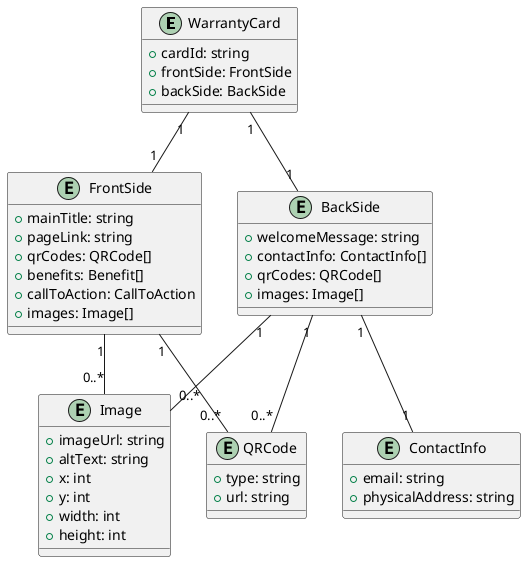 @startuml DomainModel

entity "WarrantyCard" {
    + cardId: string
    + frontSide: FrontSide
    + backSide: BackSide
}

entity "FrontSide" {
    + mainTitle: string
    + pageLink: string
    + qrCodes: QRCode[]
    + benefits: Benefit[]
    + callToAction: CallToAction
    + images: Image[]
}

entity "BackSide" {
    + welcomeMessage: string
    + contactInfo: ContactInfo[]
    + qrCodes: QRCode[]
    + images: Image[]
}

entity "QRCode" {
    + type: string
    + url: string
}

entity "ContactInfo" {
    + email: string
    + physicalAddress: string
}


entity "Image" {
    + imageUrl: string
    + altText: string
    + x: int  /' coordenada horizontal en píxeles'/
    + y: int  /' coordenada vertical en píxeles'/
    + width: int  
    + height: int 
}

WarrantyCard "1" -- "1" FrontSide
WarrantyCard "1" -- "1" BackSide
FrontSide "1" -- "0..*" QRCode
FrontSide "1" -- "0..*" Image
BackSide "1" -- "0..*" QRCode
BackSide "1" -- "1" ContactInfo
BackSide "1" -- "0..*" Image
@enduml
